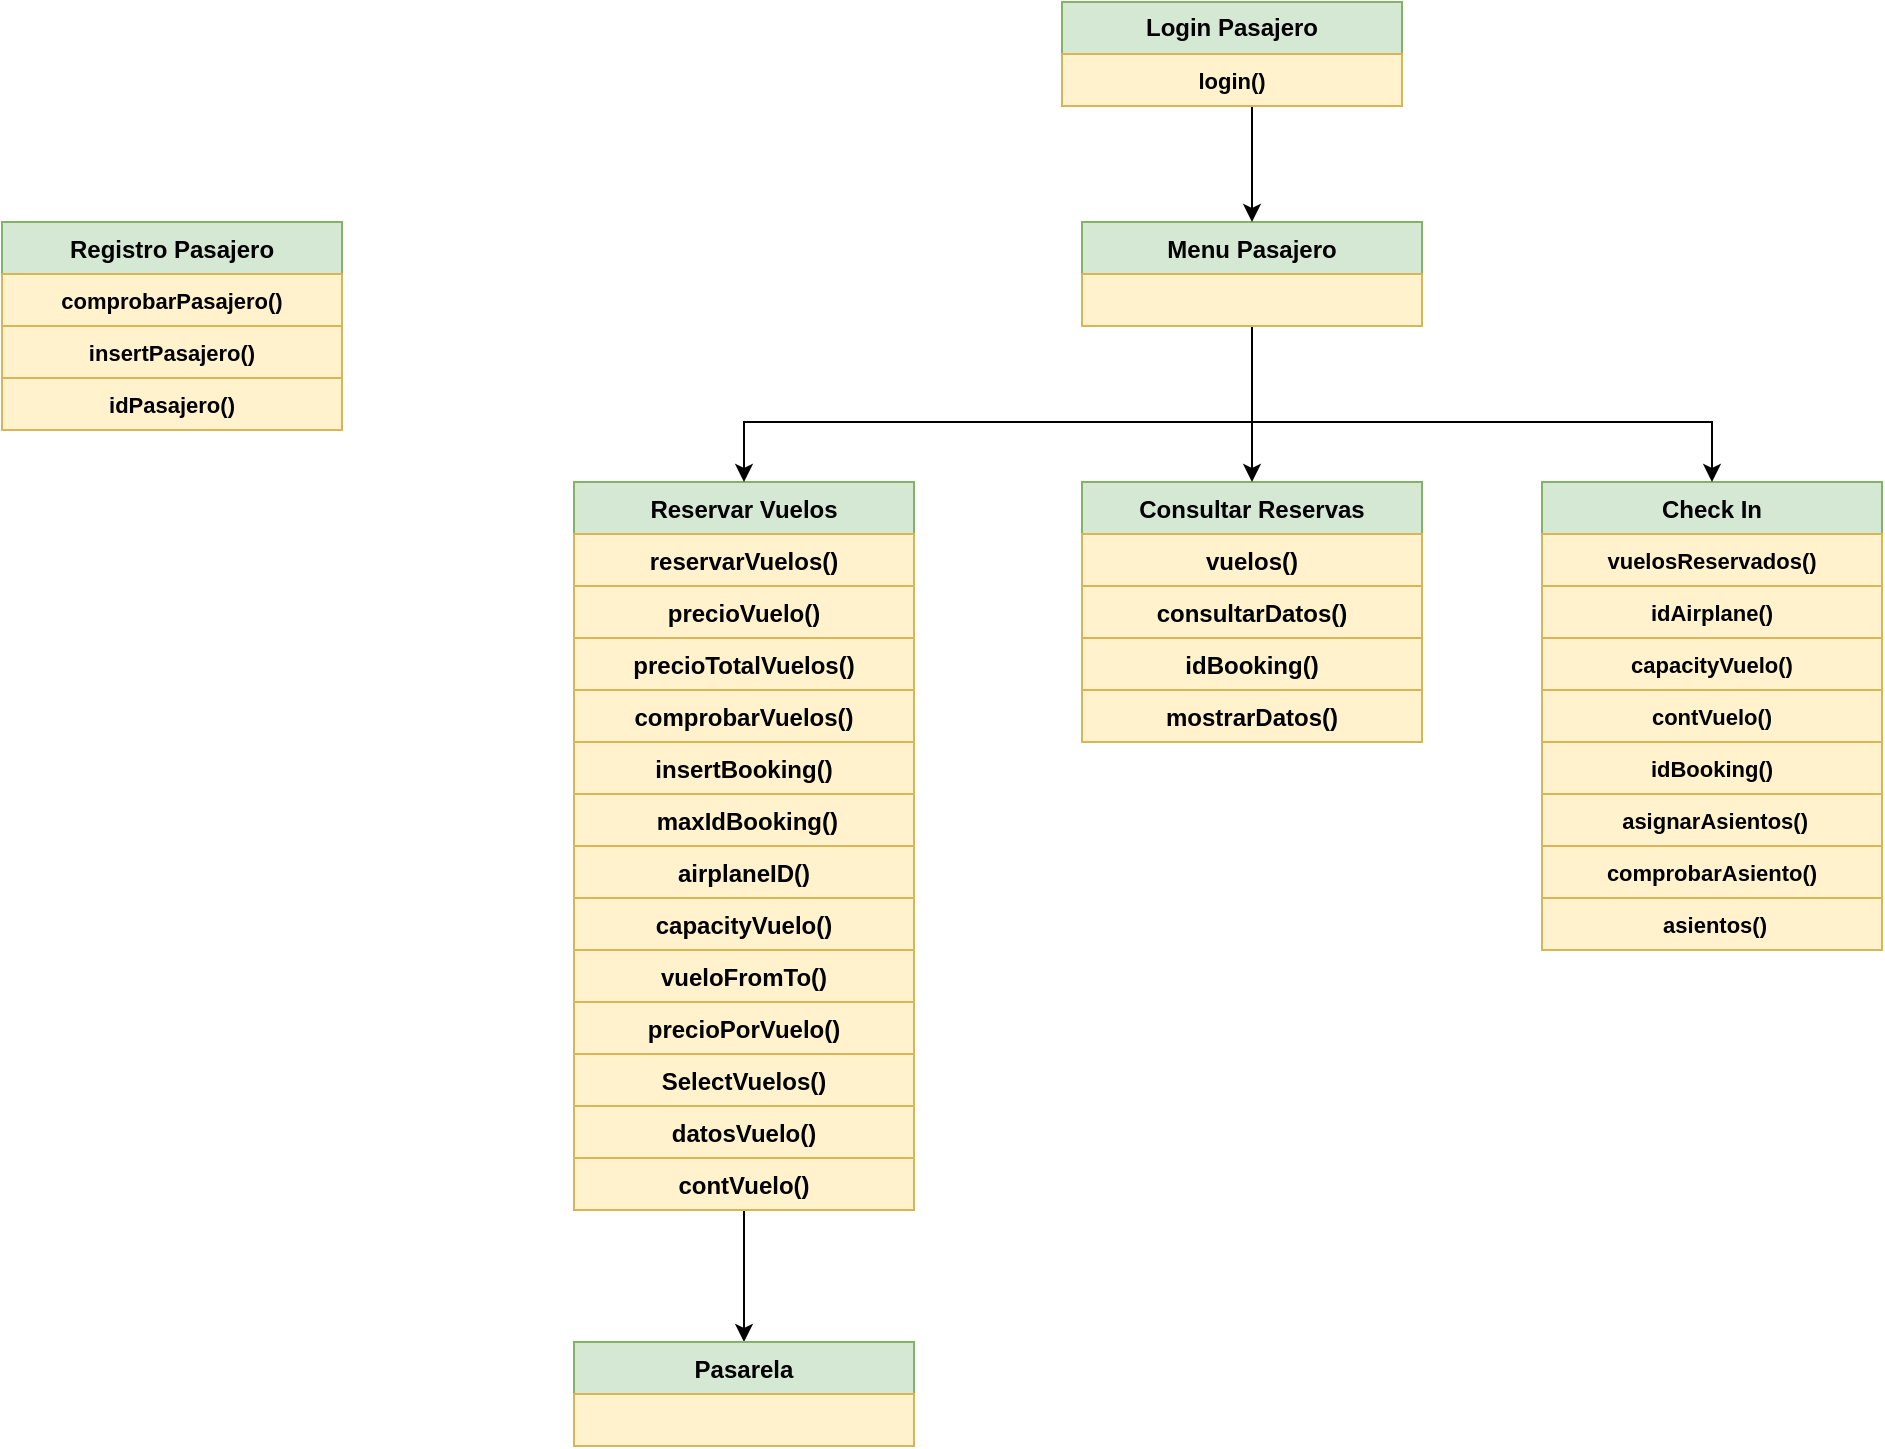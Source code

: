 <mxfile version="13.7.9" type="device"><diagram id="Rja8RbwtGSfOauzHTPhz" name="Página-1"><mxGraphModel dx="1951" dy="766" grid="1" gridSize="10" guides="1" tooltips="1" connect="1" arrows="1" fold="1" page="1" pageScale="1" pageWidth="1169" pageHeight="827" math="1" shadow="0"><root><mxCell id="0"/><mxCell id="1" parent="0"/><mxCell id="om1Nb-SVx7XguKgaJAyx-2" value="Registro Pasajero" style="swimlane;fontStyle=1;childLayout=stackLayout;horizontal=1;startSize=26;horizontalStack=0;resizeParent=1;resizeParentMax=0;resizeLast=0;collapsible=1;marginBottom=0;strokeColor=#82b366;fillColor=#d5e8d4;" parent="1" vertex="1"><mxGeometry x="-870" y="140" width="170" height="104" as="geometry"/></mxCell><mxCell id="om1Nb-SVx7XguKgaJAyx-3" value="comprobarPasajero()" style="text;align=center;verticalAlign=middle;spacingLeft=4;spacingRight=4;overflow=hidden;rotatable=0;points=[[0,0.5],[1,0.5]];portConstraint=eastwest;fillColor=#fff2cc;strokeColor=#d6b656;fontStyle=1;fontFamily=Helvetica;fontSize=11;" parent="om1Nb-SVx7XguKgaJAyx-2" vertex="1"><mxGeometry y="26" width="170" height="26" as="geometry"/></mxCell><mxCell id="om1Nb-SVx7XguKgaJAyx-28" value="insertPasajero()" style="text;align=center;verticalAlign=middle;spacingLeft=4;spacingRight=4;overflow=hidden;rotatable=0;points=[[0,0.5],[1,0.5]];portConstraint=eastwest;fillColor=#fff2cc;strokeColor=#d6b656;fontStyle=1;fontFamily=Helvetica;fontSize=11;" parent="om1Nb-SVx7XguKgaJAyx-2" vertex="1"><mxGeometry y="52" width="170" height="26" as="geometry"/></mxCell><mxCell id="om1Nb-SVx7XguKgaJAyx-50" value="idPasajero()" style="text;align=center;verticalAlign=middle;spacingLeft=4;spacingRight=4;overflow=hidden;rotatable=0;points=[[0,0.5],[1,0.5]];portConstraint=eastwest;fillColor=#fff2cc;strokeColor=#d6b656;fontStyle=1;fontFamily=Helvetica;fontSize=11;" parent="om1Nb-SVx7XguKgaJAyx-2" vertex="1"><mxGeometry y="78" width="170" height="26" as="geometry"/></mxCell><mxCell id="2gZghWKEiPPyivGKmYbx-24" style="edgeStyle=orthogonalEdgeStyle;rounded=0;orthogonalLoop=1;jettySize=auto;html=1;" parent="1" source="om1Nb-SVx7XguKgaJAyx-44" target="2gZghWKEiPPyivGKmYbx-14" edge="1"><mxGeometry relative="1" as="geometry"/></mxCell><mxCell id="om1Nb-SVx7XguKgaJAyx-44" value="Reservar Vuelos" style="swimlane;fontStyle=1;childLayout=stackLayout;horizontal=1;startSize=26;horizontalStack=0;resizeParent=1;resizeParentMax=0;resizeLast=0;collapsible=1;marginBottom=0;strokeColor=#82b366;fillColor=#d5e8d4;" parent="1" vertex="1"><mxGeometry x="-584" y="270" width="170" height="364" as="geometry"/></mxCell><mxCell id="om1Nb-SVx7XguKgaJAyx-45" value="reservarVuelos()" style="text;align=center;verticalAlign=middle;spacingLeft=4;spacingRight=4;overflow=hidden;rotatable=0;points=[[0,0.5],[1,0.5]];portConstraint=eastwest;fillColor=#fff2cc;strokeColor=#d6b656;fontStyle=1" parent="om1Nb-SVx7XguKgaJAyx-44" vertex="1"><mxGeometry y="26" width="170" height="26" as="geometry"/></mxCell><mxCell id="om1Nb-SVx7XguKgaJAyx-46" value="precioVuelo()" style="text;align=center;verticalAlign=middle;spacingLeft=4;spacingRight=4;overflow=hidden;rotatable=0;points=[[0,0.5],[1,0.5]];portConstraint=eastwest;fillColor=#fff2cc;strokeColor=#d6b656;fontStyle=1" parent="om1Nb-SVx7XguKgaJAyx-44" vertex="1"><mxGeometry y="52" width="170" height="26" as="geometry"/></mxCell><mxCell id="4RnxXHe9VxQw1fKqL_0q-2" value="precioTotalVuelos()" style="text;align=center;verticalAlign=middle;spacingLeft=4;spacingRight=4;overflow=hidden;rotatable=0;points=[[0,0.5],[1,0.5]];portConstraint=eastwest;fillColor=#fff2cc;strokeColor=#d6b656;fontStyle=1" parent="om1Nb-SVx7XguKgaJAyx-44" vertex="1"><mxGeometry y="78" width="170" height="26" as="geometry"/></mxCell><mxCell id="2gZghWKEiPPyivGKmYbx-1" value="comprobarVuelos()" style="text;align=center;verticalAlign=middle;spacingLeft=4;spacingRight=4;overflow=hidden;rotatable=0;points=[[0,0.5],[1,0.5]];portConstraint=eastwest;fillColor=#fff2cc;strokeColor=#d6b656;fontStyle=1" parent="om1Nb-SVx7XguKgaJAyx-44" vertex="1"><mxGeometry y="104" width="170" height="26" as="geometry"/></mxCell><mxCell id="2gZghWKEiPPyivGKmYbx-2" value="insertBooking()" style="text;align=center;verticalAlign=middle;spacingLeft=4;spacingRight=4;overflow=hidden;rotatable=0;points=[[0,0.5],[1,0.5]];portConstraint=eastwest;fillColor=#fff2cc;strokeColor=#d6b656;fontStyle=1" parent="om1Nb-SVx7XguKgaJAyx-44" vertex="1"><mxGeometry y="130" width="170" height="26" as="geometry"/></mxCell><mxCell id="2gZghWKEiPPyivGKmYbx-3" value=" maxIdBooking()" style="text;align=center;verticalAlign=middle;spacingLeft=4;spacingRight=4;overflow=hidden;rotatable=0;points=[[0,0.5],[1,0.5]];portConstraint=eastwest;fillColor=#fff2cc;strokeColor=#d6b656;fontStyle=1" parent="om1Nb-SVx7XguKgaJAyx-44" vertex="1"><mxGeometry y="156" width="170" height="26" as="geometry"/></mxCell><mxCell id="2gZghWKEiPPyivGKmYbx-4" value="airplaneID()" style="text;align=center;verticalAlign=middle;spacingLeft=4;spacingRight=4;overflow=hidden;rotatable=0;points=[[0,0.5],[1,0.5]];portConstraint=eastwest;fillColor=#fff2cc;strokeColor=#d6b656;fontStyle=1" parent="om1Nb-SVx7XguKgaJAyx-44" vertex="1"><mxGeometry y="182" width="170" height="26" as="geometry"/></mxCell><mxCell id="2gZghWKEiPPyivGKmYbx-5" value="capacityVuelo()" style="text;align=center;verticalAlign=middle;spacingLeft=4;spacingRight=4;overflow=hidden;rotatable=0;points=[[0,0.5],[1,0.5]];portConstraint=eastwest;fillColor=#fff2cc;strokeColor=#d6b656;fontStyle=1" parent="om1Nb-SVx7XguKgaJAyx-44" vertex="1"><mxGeometry y="208" width="170" height="26" as="geometry"/></mxCell><mxCell id="2gZghWKEiPPyivGKmYbx-6" value="vueloFromTo()" style="text;align=center;verticalAlign=middle;spacingLeft=4;spacingRight=4;overflow=hidden;rotatable=0;points=[[0,0.5],[1,0.5]];portConstraint=eastwest;fillColor=#fff2cc;strokeColor=#d6b656;fontStyle=1" parent="om1Nb-SVx7XguKgaJAyx-44" vertex="1"><mxGeometry y="234" width="170" height="26" as="geometry"/></mxCell><mxCell id="4RnxXHe9VxQw1fKqL_0q-1" value="precioPorVuelo()" style="text;align=center;verticalAlign=middle;spacingLeft=4;spacingRight=4;overflow=hidden;rotatable=0;points=[[0,0.5],[1,0.5]];portConstraint=eastwest;fillColor=#fff2cc;strokeColor=#d6b656;fontStyle=1" parent="om1Nb-SVx7XguKgaJAyx-44" vertex="1"><mxGeometry y="260" width="170" height="26" as="geometry"/></mxCell><mxCell id="2gZghWKEiPPyivGKmYbx-7" value="SelectVuelos()" style="text;align=center;verticalAlign=middle;spacingLeft=4;spacingRight=4;overflow=hidden;rotatable=0;points=[[0,0.5],[1,0.5]];portConstraint=eastwest;fillColor=#fff2cc;strokeColor=#d6b656;fontStyle=1" parent="om1Nb-SVx7XguKgaJAyx-44" vertex="1"><mxGeometry y="286" width="170" height="26" as="geometry"/></mxCell><mxCell id="Lcr1gNZwBBWb2tkuq3eF-2" value="datosVuelo()" style="text;align=center;verticalAlign=middle;spacingLeft=4;spacingRight=4;overflow=hidden;rotatable=0;points=[[0,0.5],[1,0.5]];portConstraint=eastwest;fillColor=#fff2cc;strokeColor=#d6b656;fontStyle=1" vertex="1" parent="om1Nb-SVx7XguKgaJAyx-44"><mxGeometry y="312" width="170" height="26" as="geometry"/></mxCell><mxCell id="Lcr1gNZwBBWb2tkuq3eF-3" value="contVuelo()" style="text;align=center;verticalAlign=middle;spacingLeft=4;spacingRight=4;overflow=hidden;rotatable=0;points=[[0,0.5],[1,0.5]];portConstraint=eastwest;fillColor=#fff2cc;strokeColor=#d6b656;fontStyle=1" vertex="1" parent="om1Nb-SVx7XguKgaJAyx-44"><mxGeometry y="338" width="170" height="26" as="geometry"/></mxCell><mxCell id="om1Nb-SVx7XguKgaJAyx-19" value="Consultar Reservas" style="swimlane;fontStyle=1;childLayout=stackLayout;horizontal=1;startSize=26;horizontalStack=0;resizeParent=1;resizeParentMax=0;resizeLast=0;collapsible=1;marginBottom=0;strokeColor=#82b366;fillColor=#d5e8d4;" parent="1" vertex="1"><mxGeometry x="-330" y="270" width="170" height="130" as="geometry"/></mxCell><mxCell id="om1Nb-SVx7XguKgaJAyx-20" value="vuelos()" style="text;align=center;verticalAlign=middle;spacingLeft=4;spacingRight=4;overflow=hidden;rotatable=0;points=[[0,0.5],[1,0.5]];portConstraint=eastwest;fillColor=#fff2cc;strokeColor=#d6b656;fontStyle=1" parent="om1Nb-SVx7XguKgaJAyx-19" vertex="1"><mxGeometry y="26" width="170" height="26" as="geometry"/></mxCell><mxCell id="om1Nb-SVx7XguKgaJAyx-21" value="consultarDatos()" style="text;align=center;verticalAlign=middle;spacingLeft=4;spacingRight=4;overflow=hidden;rotatable=0;points=[[0,0.5],[1,0.5]];portConstraint=eastwest;fillColor=#fff2cc;strokeColor=#d6b656;fontStyle=1" parent="om1Nb-SVx7XguKgaJAyx-19" vertex="1"><mxGeometry y="52" width="170" height="26" as="geometry"/></mxCell><mxCell id="pwBZ1yKlzE_sP8Ljurgl-1" value="idBooking()" style="text;align=center;verticalAlign=middle;spacingLeft=4;spacingRight=4;overflow=hidden;rotatable=0;points=[[0,0.5],[1,0.5]];portConstraint=eastwest;fillColor=#fff2cc;strokeColor=#d6b656;fontStyle=1" parent="om1Nb-SVx7XguKgaJAyx-19" vertex="1"><mxGeometry y="78" width="170" height="26" as="geometry"/></mxCell><mxCell id="Lcr1gNZwBBWb2tkuq3eF-1" value="mostrarDatos()" style="text;align=center;verticalAlign=middle;spacingLeft=4;spacingRight=4;overflow=hidden;rotatable=0;points=[[0,0.5],[1,0.5]];portConstraint=eastwest;fillColor=#fff2cc;strokeColor=#d6b656;fontStyle=1" vertex="1" parent="om1Nb-SVx7XguKgaJAyx-19"><mxGeometry y="104" width="170" height="26" as="geometry"/></mxCell><mxCell id="om1Nb-SVx7XguKgaJAyx-29" value="Check In" style="swimlane;fontStyle=1;childLayout=stackLayout;horizontal=1;startSize=26;horizontalStack=0;resizeParent=1;resizeParentMax=0;resizeLast=0;collapsible=1;marginBottom=0;strokeColor=#82b366;fillColor=#d5e8d4;" parent="1" vertex="1"><mxGeometry x="-100" y="270" width="170" height="234" as="geometry"/></mxCell><mxCell id="om1Nb-SVx7XguKgaJAyx-30" value="vuelosReservados()" style="text;align=center;verticalAlign=middle;spacingLeft=4;spacingRight=4;overflow=hidden;rotatable=0;points=[[0,0.5],[1,0.5]];portConstraint=eastwest;fillColor=#fff2cc;strokeColor=#d6b656;fontStyle=1;fontFamily=Helvetica;fontSize=11;" parent="om1Nb-SVx7XguKgaJAyx-29" vertex="1"><mxGeometry y="26" width="170" height="26" as="geometry"/></mxCell><mxCell id="Lcr1gNZwBBWb2tkuq3eF-4" value="idAirplane()" style="text;align=center;verticalAlign=middle;spacingLeft=4;spacingRight=4;overflow=hidden;rotatable=0;points=[[0,0.5],[1,0.5]];portConstraint=eastwest;fillColor=#fff2cc;strokeColor=#d6b656;fontStyle=1;fontFamily=Helvetica;fontSize=11;" vertex="1" parent="om1Nb-SVx7XguKgaJAyx-29"><mxGeometry y="52" width="170" height="26" as="geometry"/></mxCell><mxCell id="Lcr1gNZwBBWb2tkuq3eF-5" value="capacityVuelo()" style="text;align=center;verticalAlign=middle;spacingLeft=4;spacingRight=4;overflow=hidden;rotatable=0;points=[[0,0.5],[1,0.5]];portConstraint=eastwest;fillColor=#fff2cc;strokeColor=#d6b656;fontStyle=1;fontFamily=Helvetica;fontSize=11;" vertex="1" parent="om1Nb-SVx7XguKgaJAyx-29"><mxGeometry y="78" width="170" height="26" as="geometry"/></mxCell><mxCell id="Lcr1gNZwBBWb2tkuq3eF-6" value="contVuelo()" style="text;align=center;verticalAlign=middle;spacingLeft=4;spacingRight=4;overflow=hidden;rotatable=0;points=[[0,0.5],[1,0.5]];portConstraint=eastwest;fillColor=#fff2cc;strokeColor=#d6b656;fontStyle=1;fontFamily=Helvetica;fontSize=11;" vertex="1" parent="om1Nb-SVx7XguKgaJAyx-29"><mxGeometry y="104" width="170" height="26" as="geometry"/></mxCell><mxCell id="Lcr1gNZwBBWb2tkuq3eF-7" value="idBooking()" style="text;align=center;verticalAlign=middle;spacingLeft=4;spacingRight=4;overflow=hidden;rotatable=0;points=[[0,0.5],[1,0.5]];portConstraint=eastwest;fillColor=#fff2cc;strokeColor=#d6b656;fontStyle=1;fontFamily=Helvetica;fontSize=11;" vertex="1" parent="om1Nb-SVx7XguKgaJAyx-29"><mxGeometry y="130" width="170" height="26" as="geometry"/></mxCell><mxCell id="Lcr1gNZwBBWb2tkuq3eF-8" value=" asignarAsientos()" style="text;align=center;verticalAlign=middle;spacingLeft=4;spacingRight=4;overflow=hidden;rotatable=0;points=[[0,0.5],[1,0.5]];portConstraint=eastwest;fillColor=#fff2cc;strokeColor=#d6b656;fontStyle=1;fontFamily=Helvetica;fontSize=11;" vertex="1" parent="om1Nb-SVx7XguKgaJAyx-29"><mxGeometry y="156" width="170" height="26" as="geometry"/></mxCell><mxCell id="Lcr1gNZwBBWb2tkuq3eF-9" value="comprobarAsiento()" style="text;align=center;verticalAlign=middle;spacingLeft=4;spacingRight=4;overflow=hidden;rotatable=0;points=[[0,0.5],[1,0.5]];portConstraint=eastwest;fillColor=#fff2cc;strokeColor=#d6b656;fontStyle=1;fontFamily=Helvetica;fontSize=11;" vertex="1" parent="om1Nb-SVx7XguKgaJAyx-29"><mxGeometry y="182" width="170" height="26" as="geometry"/></mxCell><mxCell id="Lcr1gNZwBBWb2tkuq3eF-10" value=" asientos()" style="text;align=center;verticalAlign=middle;spacingLeft=4;spacingRight=4;overflow=hidden;rotatable=0;points=[[0,0.5],[1,0.5]];portConstraint=eastwest;fillColor=#fff2cc;strokeColor=#d6b656;fontStyle=1;fontFamily=Helvetica;fontSize=11;" vertex="1" parent="om1Nb-SVx7XguKgaJAyx-29"><mxGeometry y="208" width="170" height="26" as="geometry"/></mxCell><mxCell id="2gZghWKEiPPyivGKmYbx-10" style="edgeStyle=orthogonalEdgeStyle;rounded=0;orthogonalLoop=1;jettySize=auto;html=1;" parent="1" source="om1Nb-SVx7XguKgaJAyx-47" target="om1Nb-SVx7XguKgaJAyx-44" edge="1"><mxGeometry relative="1" as="geometry"><Array as="points"><mxPoint x="-245" y="240"/><mxPoint x="-499" y="240"/></Array></mxGeometry></mxCell><mxCell id="2gZghWKEiPPyivGKmYbx-12" style="edgeStyle=orthogonalEdgeStyle;rounded=0;orthogonalLoop=1;jettySize=auto;html=1;entryX=0.5;entryY=0;entryDx=0;entryDy=0;" parent="1" source="om1Nb-SVx7XguKgaJAyx-47" target="om1Nb-SVx7XguKgaJAyx-29" edge="1"><mxGeometry relative="1" as="geometry"><Array as="points"><mxPoint x="-245" y="240"/><mxPoint x="-15" y="240"/></Array></mxGeometry></mxCell><mxCell id="om1Nb-SVx7XguKgaJAyx-47" value="Menu Pasajero" style="swimlane;fontStyle=1;childLayout=stackLayout;horizontal=1;startSize=26;horizontalStack=0;resizeParent=1;resizeParentMax=0;resizeLast=0;collapsible=1;marginBottom=0;strokeColor=#82b366;fillColor=#d5e8d4;" parent="1" vertex="1"><mxGeometry x="-330" y="140" width="170" height="52" as="geometry"/></mxCell><mxCell id="om1Nb-SVx7XguKgaJAyx-48" value="" style="text;align=center;verticalAlign=middle;spacingLeft=4;spacingRight=4;overflow=hidden;rotatable=0;points=[[0,0.5],[1,0.5]];portConstraint=eastwest;fillColor=#fff2cc;strokeColor=#d6b656;" parent="om1Nb-SVx7XguKgaJAyx-47" vertex="1"><mxGeometry y="26" width="170" height="26" as="geometry"/></mxCell><mxCell id="2gZghWKEiPPyivGKmYbx-9" style="edgeStyle=orthogonalEdgeStyle;rounded=0;orthogonalLoop=1;jettySize=auto;html=1;entryX=0.5;entryY=0;entryDx=0;entryDy=0;" parent="1" source="om1Nb-SVx7XguKgaJAyx-32" target="om1Nb-SVx7XguKgaJAyx-47" edge="1"><mxGeometry relative="1" as="geometry"><Array as="points"><mxPoint x="-245" y="100"/><mxPoint x="-245" y="100"/></Array></mxGeometry></mxCell><mxCell id="2gZghWKEiPPyivGKmYbx-11" style="edgeStyle=orthogonalEdgeStyle;rounded=0;orthogonalLoop=1;jettySize=auto;html=1;" parent="1" target="om1Nb-SVx7XguKgaJAyx-19" edge="1"><mxGeometry relative="1" as="geometry"><Array as="points"><mxPoint x="-245" y="240"/><mxPoint x="-245" y="240"/></Array><mxPoint x="-245" y="218" as="sourcePoint"/></mxGeometry></mxCell><mxCell id="om1Nb-SVx7XguKgaJAyx-32" value="Login Pasajero" style="swimlane;fontStyle=1;childLayout=stackLayout;horizontal=1;startSize=26;horizontalStack=0;resizeParent=1;resizeParentMax=0;resizeLast=0;collapsible=1;marginBottom=0;strokeColor=#82b366;fillColor=#d5e8d4;whiteSpace=wrap;" parent="1" vertex="1"><mxGeometry x="-340" y="30" width="170" height="52" as="geometry"/></mxCell><mxCell id="om1Nb-SVx7XguKgaJAyx-33" value="login()" style="text;align=center;verticalAlign=middle;spacingLeft=4;spacingRight=4;overflow=hidden;rotatable=0;points=[[0,0.5],[1,0.5]];portConstraint=eastwest;fillColor=#fff2cc;strokeColor=#d6b656;fontStyle=1;fontFamily=Helvetica;fontSize=11;" parent="om1Nb-SVx7XguKgaJAyx-32" vertex="1"><mxGeometry y="26" width="170" height="26" as="geometry"/></mxCell><mxCell id="2gZghWKEiPPyivGKmYbx-14" value="Pasarela" style="swimlane;fontStyle=1;childLayout=stackLayout;horizontal=1;startSize=26;horizontalStack=0;resizeParent=1;resizeParentMax=0;resizeLast=0;collapsible=1;marginBottom=0;strokeColor=#82b366;fillColor=#d5e8d4;" parent="1" vertex="1"><mxGeometry x="-584" y="700" width="170" height="52" as="geometry"/></mxCell><mxCell id="2gZghWKEiPPyivGKmYbx-22" value="" style="text;align=center;verticalAlign=middle;spacingLeft=4;spacingRight=4;overflow=hidden;rotatable=0;points=[[0,0.5],[1,0.5]];portConstraint=eastwest;fillColor=#fff2cc;strokeColor=#d6b656;fontStyle=1" parent="2gZghWKEiPPyivGKmYbx-14" vertex="1"><mxGeometry y="26" width="170" height="26" as="geometry"/></mxCell></root></mxGraphModel></diagram></mxfile>